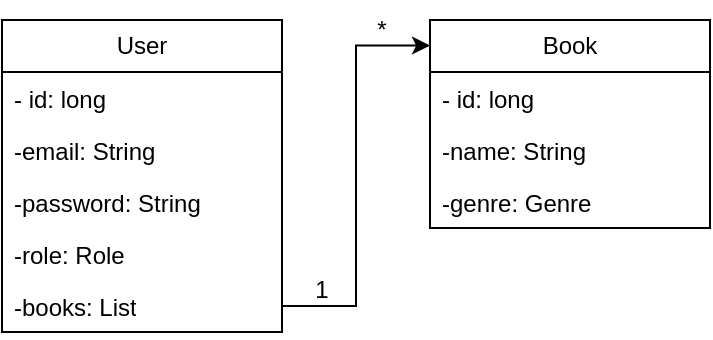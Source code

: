 <mxfile version="23.1.6" type="device">
  <diagram name="Сторінка-1" id="BoGgXPL8Ln43bJj6mK7Z">
    <mxGraphModel dx="1050" dy="617" grid="1" gridSize="10" guides="1" tooltips="1" connect="1" arrows="1" fold="1" page="1" pageScale="1" pageWidth="827" pageHeight="1169" math="0" shadow="0">
      <root>
        <mxCell id="0" />
        <mxCell id="1" parent="0" />
        <mxCell id="4su_BZgk7kImCH6Fv-0P-8" value="User" style="swimlane;fontStyle=0;childLayout=stackLayout;horizontal=1;startSize=26;fillColor=none;horizontalStack=0;resizeParent=1;resizeParentMax=0;resizeLast=0;collapsible=1;marginBottom=0;whiteSpace=wrap;html=1;" vertex="1" parent="1">
          <mxGeometry x="200" y="210" width="140" height="156" as="geometry" />
        </mxCell>
        <mxCell id="4su_BZgk7kImCH6Fv-0P-9" value="- id: long" style="text;strokeColor=none;fillColor=none;align=left;verticalAlign=top;spacingLeft=4;spacingRight=4;overflow=hidden;rotatable=0;points=[[0,0.5],[1,0.5]];portConstraint=eastwest;whiteSpace=wrap;html=1;" vertex="1" parent="4su_BZgk7kImCH6Fv-0P-8">
          <mxGeometry y="26" width="140" height="26" as="geometry" />
        </mxCell>
        <mxCell id="4su_BZgk7kImCH6Fv-0P-10" value="-email&lt;span style=&quot;background-color: initial;&quot;&gt;: String&lt;/span&gt;" style="text;strokeColor=none;fillColor=none;align=left;verticalAlign=top;spacingLeft=4;spacingRight=4;overflow=hidden;rotatable=0;points=[[0,0.5],[1,0.5]];portConstraint=eastwest;whiteSpace=wrap;html=1;" vertex="1" parent="4su_BZgk7kImCH6Fv-0P-8">
          <mxGeometry y="52" width="140" height="26" as="geometry" />
        </mxCell>
        <mxCell id="4su_BZgk7kImCH6Fv-0P-11" value="-password: String" style="text;strokeColor=none;fillColor=none;align=left;verticalAlign=top;spacingLeft=4;spacingRight=4;overflow=hidden;rotatable=0;points=[[0,0.5],[1,0.5]];portConstraint=eastwest;whiteSpace=wrap;html=1;" vertex="1" parent="4su_BZgk7kImCH6Fv-0P-8">
          <mxGeometry y="78" width="140" height="26" as="geometry" />
        </mxCell>
        <mxCell id="4su_BZgk7kImCH6Fv-0P-16" value="-role: Role" style="text;strokeColor=none;fillColor=none;align=left;verticalAlign=top;spacingLeft=4;spacingRight=4;overflow=hidden;rotatable=0;points=[[0,0.5],[1,0.5]];portConstraint=eastwest;whiteSpace=wrap;html=1;" vertex="1" parent="4su_BZgk7kImCH6Fv-0P-8">
          <mxGeometry y="104" width="140" height="26" as="geometry" />
        </mxCell>
        <mxCell id="4su_BZgk7kImCH6Fv-0P-18" value="-books: List" style="text;strokeColor=none;fillColor=none;align=left;verticalAlign=top;spacingLeft=4;spacingRight=4;overflow=hidden;rotatable=0;points=[[0,0.5],[1,0.5]];portConstraint=eastwest;whiteSpace=wrap;html=1;" vertex="1" parent="4su_BZgk7kImCH6Fv-0P-8">
          <mxGeometry y="130" width="140" height="26" as="geometry" />
        </mxCell>
        <mxCell id="4su_BZgk7kImCH6Fv-0P-19" value="Book" style="swimlane;fontStyle=0;childLayout=stackLayout;horizontal=1;startSize=26;fillColor=none;horizontalStack=0;resizeParent=1;resizeParentMax=0;resizeLast=0;collapsible=1;marginBottom=0;whiteSpace=wrap;html=1;" vertex="1" parent="1">
          <mxGeometry x="414" y="210" width="140" height="104" as="geometry" />
        </mxCell>
        <mxCell id="4su_BZgk7kImCH6Fv-0P-20" value="- id: long" style="text;strokeColor=none;fillColor=none;align=left;verticalAlign=top;spacingLeft=4;spacingRight=4;overflow=hidden;rotatable=0;points=[[0,0.5],[1,0.5]];portConstraint=eastwest;whiteSpace=wrap;html=1;" vertex="1" parent="4su_BZgk7kImCH6Fv-0P-19">
          <mxGeometry y="26" width="140" height="26" as="geometry" />
        </mxCell>
        <mxCell id="4su_BZgk7kImCH6Fv-0P-21" value="-name&lt;span style=&quot;background-color: initial;&quot;&gt;: String&lt;/span&gt;" style="text;strokeColor=none;fillColor=none;align=left;verticalAlign=top;spacingLeft=4;spacingRight=4;overflow=hidden;rotatable=0;points=[[0,0.5],[1,0.5]];portConstraint=eastwest;whiteSpace=wrap;html=1;" vertex="1" parent="4su_BZgk7kImCH6Fv-0P-19">
          <mxGeometry y="52" width="140" height="26" as="geometry" />
        </mxCell>
        <mxCell id="4su_BZgk7kImCH6Fv-0P-22" value="-genre: Genre" style="text;strokeColor=none;fillColor=none;align=left;verticalAlign=top;spacingLeft=4;spacingRight=4;overflow=hidden;rotatable=0;points=[[0,0.5],[1,0.5]];portConstraint=eastwest;whiteSpace=wrap;html=1;" vertex="1" parent="4su_BZgk7kImCH6Fv-0P-19">
          <mxGeometry y="78" width="140" height="26" as="geometry" />
        </mxCell>
        <mxCell id="4su_BZgk7kImCH6Fv-0P-25" style="edgeStyle=orthogonalEdgeStyle;rounded=0;orthogonalLoop=1;jettySize=auto;html=1;entryX=0;entryY=0.123;entryDx=0;entryDy=0;entryPerimeter=0;" edge="1" parent="1" source="4su_BZgk7kImCH6Fv-0P-18" target="4su_BZgk7kImCH6Fv-0P-19">
          <mxGeometry relative="1" as="geometry" />
        </mxCell>
        <mxCell id="4su_BZgk7kImCH6Fv-0P-26" value="1" style="text;html=1;align=center;verticalAlign=middle;whiteSpace=wrap;rounded=0;" vertex="1" parent="1">
          <mxGeometry x="330" y="330" width="60" height="30" as="geometry" />
        </mxCell>
        <mxCell id="4su_BZgk7kImCH6Fv-0P-27" value="*" style="text;html=1;align=center;verticalAlign=middle;whiteSpace=wrap;rounded=0;" vertex="1" parent="1">
          <mxGeometry x="360" y="200" width="60" height="30" as="geometry" />
        </mxCell>
      </root>
    </mxGraphModel>
  </diagram>
</mxfile>
